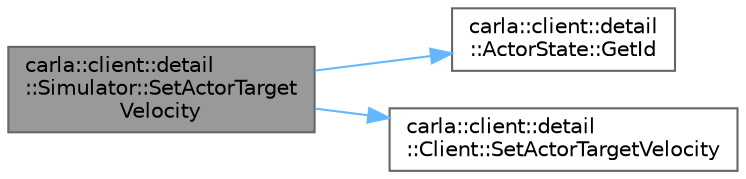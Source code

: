 digraph "carla::client::detail::Simulator::SetActorTargetVelocity"
{
 // INTERACTIVE_SVG=YES
 // LATEX_PDF_SIZE
  bgcolor="transparent";
  edge [fontname=Helvetica,fontsize=10,labelfontname=Helvetica,labelfontsize=10];
  node [fontname=Helvetica,fontsize=10,shape=box,height=0.2,width=0.4];
  rankdir="LR";
  Node1 [id="Node000001",label="carla::client::detail\l::Simulator::SetActorTarget\lVelocity",height=0.2,width=0.4,color="gray40", fillcolor="grey60", style="filled", fontcolor="black",tooltip=" "];
  Node1 -> Node2 [id="edge1_Node000001_Node000002",color="steelblue1",style="solid",tooltip=" "];
  Node2 [id="Node000002",label="carla::client::detail\l::ActorState::GetId",height=0.2,width=0.4,color="grey40", fillcolor="white", style="filled",URL="$d2/d06/classcarla_1_1client_1_1detail_1_1ActorState.html#a1affb3c32be5ebbacff4200f46cd38ec",tooltip=" "];
  Node1 -> Node3 [id="edge2_Node000001_Node000003",color="steelblue1",style="solid",tooltip=" "];
  Node3 [id="Node000003",label="carla::client::detail\l::Client::SetActorTargetVelocity",height=0.2,width=0.4,color="grey40", fillcolor="white", style="filled",URL="$dd/ddd/classcarla_1_1client_1_1detail_1_1Client.html#a1ad74843ef22127ba7fb42c6ec06ad1e",tooltip=" "];
}
